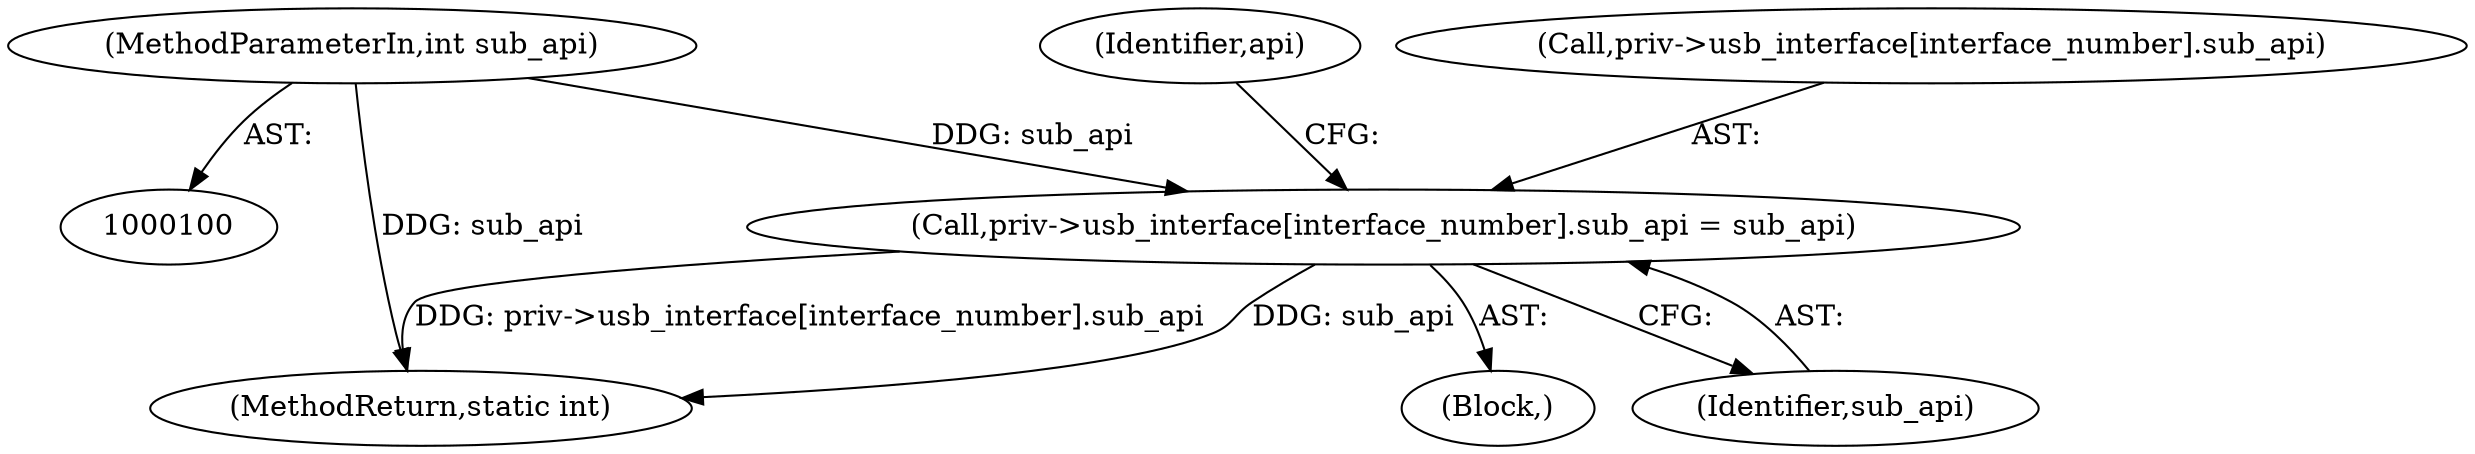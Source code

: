 digraph "0_Chrome_ac149a8d4371c0e01e0934fdd57b09e86f96b5b9_26@array" {
"1000242" [label="(Call,priv->usb_interface[interface_number].sub_api = sub_api)"];
"1000106" [label="(MethodParameterIn,int sub_api)"];
"1000242" [label="(Call,priv->usb_interface[interface_number].sub_api = sub_api)"];
"1000282" [label="(MethodReturn,static int)"];
"1000106" [label="(MethodParameterIn,int sub_api)"];
"1000107" [label="(Block,)"];
"1000250" [label="(Identifier,sub_api)"];
"1000254" [label="(Identifier,api)"];
"1000243" [label="(Call,priv->usb_interface[interface_number].sub_api)"];
"1000242" -> "1000107"  [label="AST: "];
"1000242" -> "1000250"  [label="CFG: "];
"1000243" -> "1000242"  [label="AST: "];
"1000250" -> "1000242"  [label="AST: "];
"1000254" -> "1000242"  [label="CFG: "];
"1000242" -> "1000282"  [label="DDG: sub_api"];
"1000242" -> "1000282"  [label="DDG: priv->usb_interface[interface_number].sub_api"];
"1000106" -> "1000242"  [label="DDG: sub_api"];
"1000106" -> "1000100"  [label="AST: "];
"1000106" -> "1000282"  [label="DDG: sub_api"];
}
